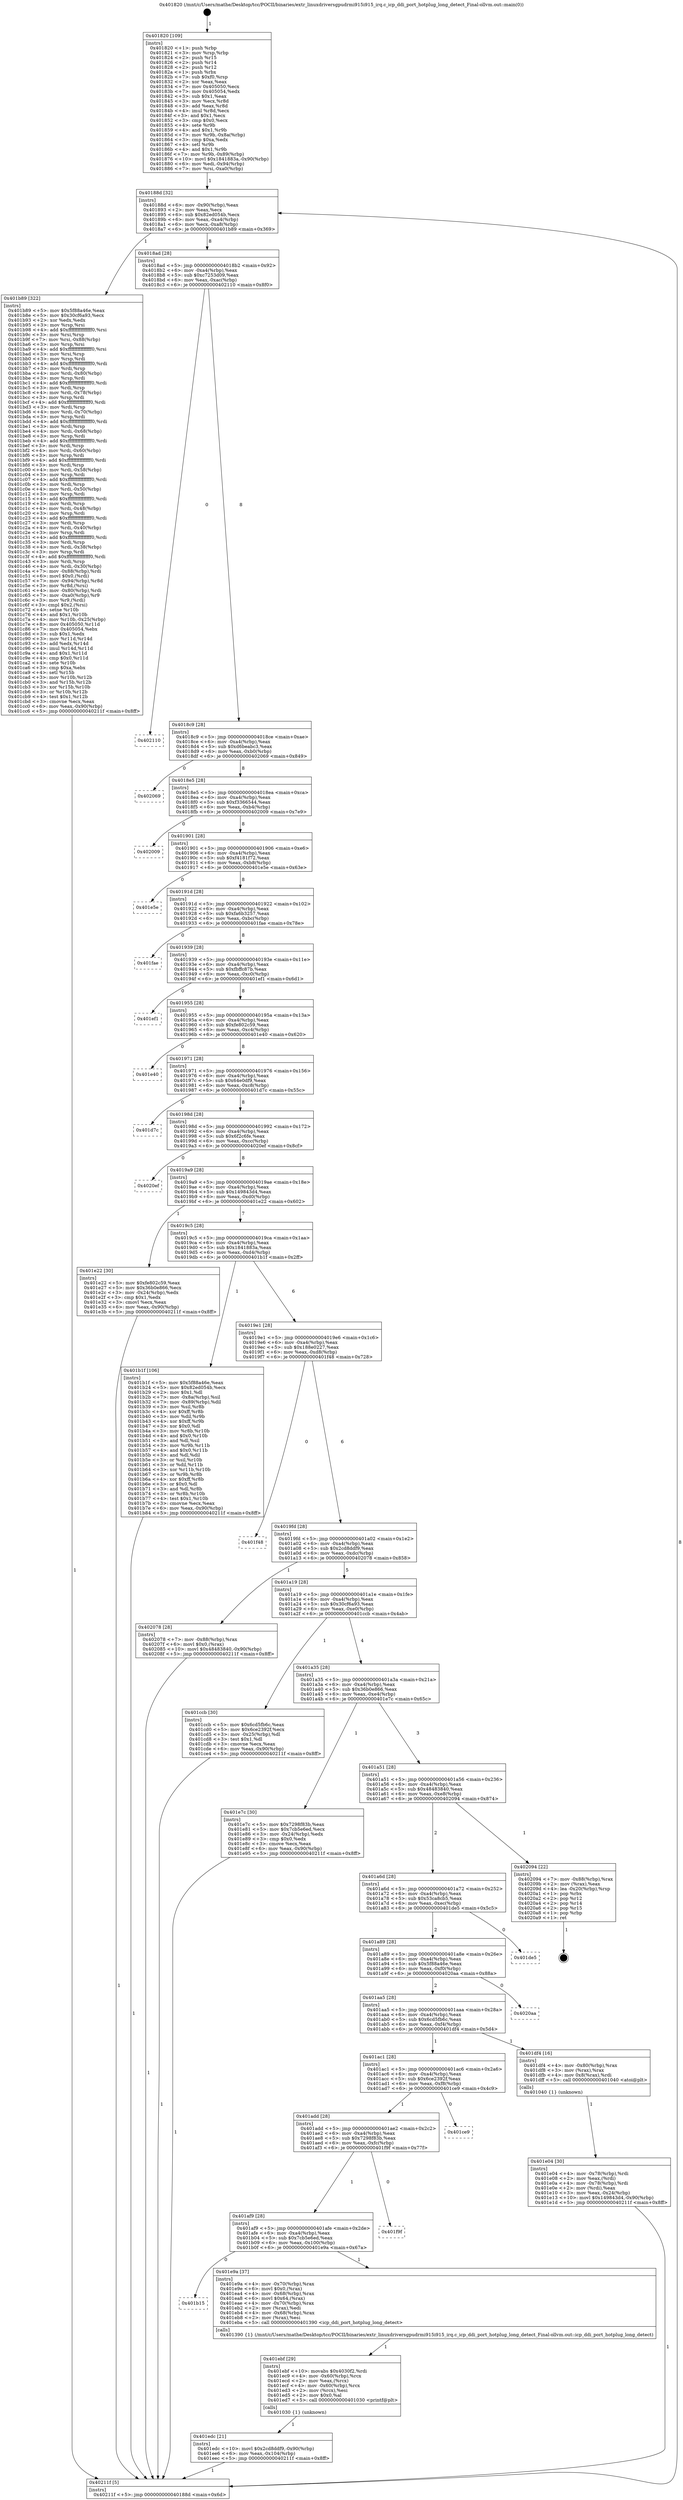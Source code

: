 digraph "0x401820" {
  label = "0x401820 (/mnt/c/Users/mathe/Desktop/tcc/POCII/binaries/extr_linuxdriversgpudrmi915i915_irq.c_icp_ddi_port_hotplug_long_detect_Final-ollvm.out::main(0))"
  labelloc = "t"
  node[shape=record]

  Entry [label="",width=0.3,height=0.3,shape=circle,fillcolor=black,style=filled]
  "0x40188d" [label="{
     0x40188d [32]\l
     | [instrs]\l
     &nbsp;&nbsp;0x40188d \<+6\>: mov -0x90(%rbp),%eax\l
     &nbsp;&nbsp;0x401893 \<+2\>: mov %eax,%ecx\l
     &nbsp;&nbsp;0x401895 \<+6\>: sub $0x82ed054b,%ecx\l
     &nbsp;&nbsp;0x40189b \<+6\>: mov %eax,-0xa4(%rbp)\l
     &nbsp;&nbsp;0x4018a1 \<+6\>: mov %ecx,-0xa8(%rbp)\l
     &nbsp;&nbsp;0x4018a7 \<+6\>: je 0000000000401b89 \<main+0x369\>\l
  }"]
  "0x401b89" [label="{
     0x401b89 [322]\l
     | [instrs]\l
     &nbsp;&nbsp;0x401b89 \<+5\>: mov $0x5f88a46e,%eax\l
     &nbsp;&nbsp;0x401b8e \<+5\>: mov $0x30cf6a93,%ecx\l
     &nbsp;&nbsp;0x401b93 \<+2\>: xor %edx,%edx\l
     &nbsp;&nbsp;0x401b95 \<+3\>: mov %rsp,%rsi\l
     &nbsp;&nbsp;0x401b98 \<+4\>: add $0xfffffffffffffff0,%rsi\l
     &nbsp;&nbsp;0x401b9c \<+3\>: mov %rsi,%rsp\l
     &nbsp;&nbsp;0x401b9f \<+7\>: mov %rsi,-0x88(%rbp)\l
     &nbsp;&nbsp;0x401ba6 \<+3\>: mov %rsp,%rsi\l
     &nbsp;&nbsp;0x401ba9 \<+4\>: add $0xfffffffffffffff0,%rsi\l
     &nbsp;&nbsp;0x401bad \<+3\>: mov %rsi,%rsp\l
     &nbsp;&nbsp;0x401bb0 \<+3\>: mov %rsp,%rdi\l
     &nbsp;&nbsp;0x401bb3 \<+4\>: add $0xfffffffffffffff0,%rdi\l
     &nbsp;&nbsp;0x401bb7 \<+3\>: mov %rdi,%rsp\l
     &nbsp;&nbsp;0x401bba \<+4\>: mov %rdi,-0x80(%rbp)\l
     &nbsp;&nbsp;0x401bbe \<+3\>: mov %rsp,%rdi\l
     &nbsp;&nbsp;0x401bc1 \<+4\>: add $0xfffffffffffffff0,%rdi\l
     &nbsp;&nbsp;0x401bc5 \<+3\>: mov %rdi,%rsp\l
     &nbsp;&nbsp;0x401bc8 \<+4\>: mov %rdi,-0x78(%rbp)\l
     &nbsp;&nbsp;0x401bcc \<+3\>: mov %rsp,%rdi\l
     &nbsp;&nbsp;0x401bcf \<+4\>: add $0xfffffffffffffff0,%rdi\l
     &nbsp;&nbsp;0x401bd3 \<+3\>: mov %rdi,%rsp\l
     &nbsp;&nbsp;0x401bd6 \<+4\>: mov %rdi,-0x70(%rbp)\l
     &nbsp;&nbsp;0x401bda \<+3\>: mov %rsp,%rdi\l
     &nbsp;&nbsp;0x401bdd \<+4\>: add $0xfffffffffffffff0,%rdi\l
     &nbsp;&nbsp;0x401be1 \<+3\>: mov %rdi,%rsp\l
     &nbsp;&nbsp;0x401be4 \<+4\>: mov %rdi,-0x68(%rbp)\l
     &nbsp;&nbsp;0x401be8 \<+3\>: mov %rsp,%rdi\l
     &nbsp;&nbsp;0x401beb \<+4\>: add $0xfffffffffffffff0,%rdi\l
     &nbsp;&nbsp;0x401bef \<+3\>: mov %rdi,%rsp\l
     &nbsp;&nbsp;0x401bf2 \<+4\>: mov %rdi,-0x60(%rbp)\l
     &nbsp;&nbsp;0x401bf6 \<+3\>: mov %rsp,%rdi\l
     &nbsp;&nbsp;0x401bf9 \<+4\>: add $0xfffffffffffffff0,%rdi\l
     &nbsp;&nbsp;0x401bfd \<+3\>: mov %rdi,%rsp\l
     &nbsp;&nbsp;0x401c00 \<+4\>: mov %rdi,-0x58(%rbp)\l
     &nbsp;&nbsp;0x401c04 \<+3\>: mov %rsp,%rdi\l
     &nbsp;&nbsp;0x401c07 \<+4\>: add $0xfffffffffffffff0,%rdi\l
     &nbsp;&nbsp;0x401c0b \<+3\>: mov %rdi,%rsp\l
     &nbsp;&nbsp;0x401c0e \<+4\>: mov %rdi,-0x50(%rbp)\l
     &nbsp;&nbsp;0x401c12 \<+3\>: mov %rsp,%rdi\l
     &nbsp;&nbsp;0x401c15 \<+4\>: add $0xfffffffffffffff0,%rdi\l
     &nbsp;&nbsp;0x401c19 \<+3\>: mov %rdi,%rsp\l
     &nbsp;&nbsp;0x401c1c \<+4\>: mov %rdi,-0x48(%rbp)\l
     &nbsp;&nbsp;0x401c20 \<+3\>: mov %rsp,%rdi\l
     &nbsp;&nbsp;0x401c23 \<+4\>: add $0xfffffffffffffff0,%rdi\l
     &nbsp;&nbsp;0x401c27 \<+3\>: mov %rdi,%rsp\l
     &nbsp;&nbsp;0x401c2a \<+4\>: mov %rdi,-0x40(%rbp)\l
     &nbsp;&nbsp;0x401c2e \<+3\>: mov %rsp,%rdi\l
     &nbsp;&nbsp;0x401c31 \<+4\>: add $0xfffffffffffffff0,%rdi\l
     &nbsp;&nbsp;0x401c35 \<+3\>: mov %rdi,%rsp\l
     &nbsp;&nbsp;0x401c38 \<+4\>: mov %rdi,-0x38(%rbp)\l
     &nbsp;&nbsp;0x401c3c \<+3\>: mov %rsp,%rdi\l
     &nbsp;&nbsp;0x401c3f \<+4\>: add $0xfffffffffffffff0,%rdi\l
     &nbsp;&nbsp;0x401c43 \<+3\>: mov %rdi,%rsp\l
     &nbsp;&nbsp;0x401c46 \<+4\>: mov %rdi,-0x30(%rbp)\l
     &nbsp;&nbsp;0x401c4a \<+7\>: mov -0x88(%rbp),%rdi\l
     &nbsp;&nbsp;0x401c51 \<+6\>: movl $0x0,(%rdi)\l
     &nbsp;&nbsp;0x401c57 \<+7\>: mov -0x94(%rbp),%r8d\l
     &nbsp;&nbsp;0x401c5e \<+3\>: mov %r8d,(%rsi)\l
     &nbsp;&nbsp;0x401c61 \<+4\>: mov -0x80(%rbp),%rdi\l
     &nbsp;&nbsp;0x401c65 \<+7\>: mov -0xa0(%rbp),%r9\l
     &nbsp;&nbsp;0x401c6c \<+3\>: mov %r9,(%rdi)\l
     &nbsp;&nbsp;0x401c6f \<+3\>: cmpl $0x2,(%rsi)\l
     &nbsp;&nbsp;0x401c72 \<+4\>: setne %r10b\l
     &nbsp;&nbsp;0x401c76 \<+4\>: and $0x1,%r10b\l
     &nbsp;&nbsp;0x401c7a \<+4\>: mov %r10b,-0x25(%rbp)\l
     &nbsp;&nbsp;0x401c7e \<+8\>: mov 0x405050,%r11d\l
     &nbsp;&nbsp;0x401c86 \<+7\>: mov 0x405054,%ebx\l
     &nbsp;&nbsp;0x401c8d \<+3\>: sub $0x1,%edx\l
     &nbsp;&nbsp;0x401c90 \<+3\>: mov %r11d,%r14d\l
     &nbsp;&nbsp;0x401c93 \<+3\>: add %edx,%r14d\l
     &nbsp;&nbsp;0x401c96 \<+4\>: imul %r14d,%r11d\l
     &nbsp;&nbsp;0x401c9a \<+4\>: and $0x1,%r11d\l
     &nbsp;&nbsp;0x401c9e \<+4\>: cmp $0x0,%r11d\l
     &nbsp;&nbsp;0x401ca2 \<+4\>: sete %r10b\l
     &nbsp;&nbsp;0x401ca6 \<+3\>: cmp $0xa,%ebx\l
     &nbsp;&nbsp;0x401ca9 \<+4\>: setl %r15b\l
     &nbsp;&nbsp;0x401cad \<+3\>: mov %r10b,%r12b\l
     &nbsp;&nbsp;0x401cb0 \<+3\>: and %r15b,%r12b\l
     &nbsp;&nbsp;0x401cb3 \<+3\>: xor %r15b,%r10b\l
     &nbsp;&nbsp;0x401cb6 \<+3\>: or %r10b,%r12b\l
     &nbsp;&nbsp;0x401cb9 \<+4\>: test $0x1,%r12b\l
     &nbsp;&nbsp;0x401cbd \<+3\>: cmovne %ecx,%eax\l
     &nbsp;&nbsp;0x401cc0 \<+6\>: mov %eax,-0x90(%rbp)\l
     &nbsp;&nbsp;0x401cc6 \<+5\>: jmp 000000000040211f \<main+0x8ff\>\l
  }"]
  "0x4018ad" [label="{
     0x4018ad [28]\l
     | [instrs]\l
     &nbsp;&nbsp;0x4018ad \<+5\>: jmp 00000000004018b2 \<main+0x92\>\l
     &nbsp;&nbsp;0x4018b2 \<+6\>: mov -0xa4(%rbp),%eax\l
     &nbsp;&nbsp;0x4018b8 \<+5\>: sub $0xc7253d09,%eax\l
     &nbsp;&nbsp;0x4018bd \<+6\>: mov %eax,-0xac(%rbp)\l
     &nbsp;&nbsp;0x4018c3 \<+6\>: je 0000000000402110 \<main+0x8f0\>\l
  }"]
  Exit [label="",width=0.3,height=0.3,shape=circle,fillcolor=black,style=filled,peripheries=2]
  "0x402110" [label="{
     0x402110\l
  }", style=dashed]
  "0x4018c9" [label="{
     0x4018c9 [28]\l
     | [instrs]\l
     &nbsp;&nbsp;0x4018c9 \<+5\>: jmp 00000000004018ce \<main+0xae\>\l
     &nbsp;&nbsp;0x4018ce \<+6\>: mov -0xa4(%rbp),%eax\l
     &nbsp;&nbsp;0x4018d4 \<+5\>: sub $0xd6beabc3,%eax\l
     &nbsp;&nbsp;0x4018d9 \<+6\>: mov %eax,-0xb0(%rbp)\l
     &nbsp;&nbsp;0x4018df \<+6\>: je 0000000000402069 \<main+0x849\>\l
  }"]
  "0x401edc" [label="{
     0x401edc [21]\l
     | [instrs]\l
     &nbsp;&nbsp;0x401edc \<+10\>: movl $0x2cd8ddf9,-0x90(%rbp)\l
     &nbsp;&nbsp;0x401ee6 \<+6\>: mov %eax,-0x104(%rbp)\l
     &nbsp;&nbsp;0x401eec \<+5\>: jmp 000000000040211f \<main+0x8ff\>\l
  }"]
  "0x402069" [label="{
     0x402069\l
  }", style=dashed]
  "0x4018e5" [label="{
     0x4018e5 [28]\l
     | [instrs]\l
     &nbsp;&nbsp;0x4018e5 \<+5\>: jmp 00000000004018ea \<main+0xca\>\l
     &nbsp;&nbsp;0x4018ea \<+6\>: mov -0xa4(%rbp),%eax\l
     &nbsp;&nbsp;0x4018f0 \<+5\>: sub $0xf3366544,%eax\l
     &nbsp;&nbsp;0x4018f5 \<+6\>: mov %eax,-0xb4(%rbp)\l
     &nbsp;&nbsp;0x4018fb \<+6\>: je 0000000000402009 \<main+0x7e9\>\l
  }"]
  "0x401ebf" [label="{
     0x401ebf [29]\l
     | [instrs]\l
     &nbsp;&nbsp;0x401ebf \<+10\>: movabs $0x4030f2,%rdi\l
     &nbsp;&nbsp;0x401ec9 \<+4\>: mov -0x60(%rbp),%rcx\l
     &nbsp;&nbsp;0x401ecd \<+2\>: mov %eax,(%rcx)\l
     &nbsp;&nbsp;0x401ecf \<+4\>: mov -0x60(%rbp),%rcx\l
     &nbsp;&nbsp;0x401ed3 \<+2\>: mov (%rcx),%esi\l
     &nbsp;&nbsp;0x401ed5 \<+2\>: mov $0x0,%al\l
     &nbsp;&nbsp;0x401ed7 \<+5\>: call 0000000000401030 \<printf@plt\>\l
     | [calls]\l
     &nbsp;&nbsp;0x401030 \{1\} (unknown)\l
  }"]
  "0x402009" [label="{
     0x402009\l
  }", style=dashed]
  "0x401901" [label="{
     0x401901 [28]\l
     | [instrs]\l
     &nbsp;&nbsp;0x401901 \<+5\>: jmp 0000000000401906 \<main+0xe6\>\l
     &nbsp;&nbsp;0x401906 \<+6\>: mov -0xa4(%rbp),%eax\l
     &nbsp;&nbsp;0x40190c \<+5\>: sub $0xf4181f72,%eax\l
     &nbsp;&nbsp;0x401911 \<+6\>: mov %eax,-0xb8(%rbp)\l
     &nbsp;&nbsp;0x401917 \<+6\>: je 0000000000401e5e \<main+0x63e\>\l
  }"]
  "0x401b15" [label="{
     0x401b15\l
  }", style=dashed]
  "0x401e5e" [label="{
     0x401e5e\l
  }", style=dashed]
  "0x40191d" [label="{
     0x40191d [28]\l
     | [instrs]\l
     &nbsp;&nbsp;0x40191d \<+5\>: jmp 0000000000401922 \<main+0x102\>\l
     &nbsp;&nbsp;0x401922 \<+6\>: mov -0xa4(%rbp),%eax\l
     &nbsp;&nbsp;0x401928 \<+5\>: sub $0xfa6b3257,%eax\l
     &nbsp;&nbsp;0x40192d \<+6\>: mov %eax,-0xbc(%rbp)\l
     &nbsp;&nbsp;0x401933 \<+6\>: je 0000000000401fae \<main+0x78e\>\l
  }"]
  "0x401e9a" [label="{
     0x401e9a [37]\l
     | [instrs]\l
     &nbsp;&nbsp;0x401e9a \<+4\>: mov -0x70(%rbp),%rax\l
     &nbsp;&nbsp;0x401e9e \<+6\>: movl $0x0,(%rax)\l
     &nbsp;&nbsp;0x401ea4 \<+4\>: mov -0x68(%rbp),%rax\l
     &nbsp;&nbsp;0x401ea8 \<+6\>: movl $0x64,(%rax)\l
     &nbsp;&nbsp;0x401eae \<+4\>: mov -0x70(%rbp),%rax\l
     &nbsp;&nbsp;0x401eb2 \<+2\>: mov (%rax),%edi\l
     &nbsp;&nbsp;0x401eb4 \<+4\>: mov -0x68(%rbp),%rax\l
     &nbsp;&nbsp;0x401eb8 \<+2\>: mov (%rax),%esi\l
     &nbsp;&nbsp;0x401eba \<+5\>: call 0000000000401390 \<icp_ddi_port_hotplug_long_detect\>\l
     | [calls]\l
     &nbsp;&nbsp;0x401390 \{1\} (/mnt/c/Users/mathe/Desktop/tcc/POCII/binaries/extr_linuxdriversgpudrmi915i915_irq.c_icp_ddi_port_hotplug_long_detect_Final-ollvm.out::icp_ddi_port_hotplug_long_detect)\l
  }"]
  "0x401fae" [label="{
     0x401fae\l
  }", style=dashed]
  "0x401939" [label="{
     0x401939 [28]\l
     | [instrs]\l
     &nbsp;&nbsp;0x401939 \<+5\>: jmp 000000000040193e \<main+0x11e\>\l
     &nbsp;&nbsp;0x40193e \<+6\>: mov -0xa4(%rbp),%eax\l
     &nbsp;&nbsp;0x401944 \<+5\>: sub $0xfbffc87b,%eax\l
     &nbsp;&nbsp;0x401949 \<+6\>: mov %eax,-0xc0(%rbp)\l
     &nbsp;&nbsp;0x40194f \<+6\>: je 0000000000401ef1 \<main+0x6d1\>\l
  }"]
  "0x401af9" [label="{
     0x401af9 [28]\l
     | [instrs]\l
     &nbsp;&nbsp;0x401af9 \<+5\>: jmp 0000000000401afe \<main+0x2de\>\l
     &nbsp;&nbsp;0x401afe \<+6\>: mov -0xa4(%rbp),%eax\l
     &nbsp;&nbsp;0x401b04 \<+5\>: sub $0x7cb5e6ed,%eax\l
     &nbsp;&nbsp;0x401b09 \<+6\>: mov %eax,-0x100(%rbp)\l
     &nbsp;&nbsp;0x401b0f \<+6\>: je 0000000000401e9a \<main+0x67a\>\l
  }"]
  "0x401ef1" [label="{
     0x401ef1\l
  }", style=dashed]
  "0x401955" [label="{
     0x401955 [28]\l
     | [instrs]\l
     &nbsp;&nbsp;0x401955 \<+5\>: jmp 000000000040195a \<main+0x13a\>\l
     &nbsp;&nbsp;0x40195a \<+6\>: mov -0xa4(%rbp),%eax\l
     &nbsp;&nbsp;0x401960 \<+5\>: sub $0xfe802c59,%eax\l
     &nbsp;&nbsp;0x401965 \<+6\>: mov %eax,-0xc4(%rbp)\l
     &nbsp;&nbsp;0x40196b \<+6\>: je 0000000000401e40 \<main+0x620\>\l
  }"]
  "0x401f9f" [label="{
     0x401f9f\l
  }", style=dashed]
  "0x401e40" [label="{
     0x401e40\l
  }", style=dashed]
  "0x401971" [label="{
     0x401971 [28]\l
     | [instrs]\l
     &nbsp;&nbsp;0x401971 \<+5\>: jmp 0000000000401976 \<main+0x156\>\l
     &nbsp;&nbsp;0x401976 \<+6\>: mov -0xa4(%rbp),%eax\l
     &nbsp;&nbsp;0x40197c \<+5\>: sub $0x64e0df9,%eax\l
     &nbsp;&nbsp;0x401981 \<+6\>: mov %eax,-0xc8(%rbp)\l
     &nbsp;&nbsp;0x401987 \<+6\>: je 0000000000401d7c \<main+0x55c\>\l
  }"]
  "0x401add" [label="{
     0x401add [28]\l
     | [instrs]\l
     &nbsp;&nbsp;0x401add \<+5\>: jmp 0000000000401ae2 \<main+0x2c2\>\l
     &nbsp;&nbsp;0x401ae2 \<+6\>: mov -0xa4(%rbp),%eax\l
     &nbsp;&nbsp;0x401ae8 \<+5\>: sub $0x7298f83b,%eax\l
     &nbsp;&nbsp;0x401aed \<+6\>: mov %eax,-0xfc(%rbp)\l
     &nbsp;&nbsp;0x401af3 \<+6\>: je 0000000000401f9f \<main+0x77f\>\l
  }"]
  "0x401d7c" [label="{
     0x401d7c\l
  }", style=dashed]
  "0x40198d" [label="{
     0x40198d [28]\l
     | [instrs]\l
     &nbsp;&nbsp;0x40198d \<+5\>: jmp 0000000000401992 \<main+0x172\>\l
     &nbsp;&nbsp;0x401992 \<+6\>: mov -0xa4(%rbp),%eax\l
     &nbsp;&nbsp;0x401998 \<+5\>: sub $0x6f2c6fe,%eax\l
     &nbsp;&nbsp;0x40199d \<+6\>: mov %eax,-0xcc(%rbp)\l
     &nbsp;&nbsp;0x4019a3 \<+6\>: je 00000000004020ef \<main+0x8cf\>\l
  }"]
  "0x401ce9" [label="{
     0x401ce9\l
  }", style=dashed]
  "0x4020ef" [label="{
     0x4020ef\l
  }", style=dashed]
  "0x4019a9" [label="{
     0x4019a9 [28]\l
     | [instrs]\l
     &nbsp;&nbsp;0x4019a9 \<+5\>: jmp 00000000004019ae \<main+0x18e\>\l
     &nbsp;&nbsp;0x4019ae \<+6\>: mov -0xa4(%rbp),%eax\l
     &nbsp;&nbsp;0x4019b4 \<+5\>: sub $0x149843d4,%eax\l
     &nbsp;&nbsp;0x4019b9 \<+6\>: mov %eax,-0xd0(%rbp)\l
     &nbsp;&nbsp;0x4019bf \<+6\>: je 0000000000401e22 \<main+0x602\>\l
  }"]
  "0x401e04" [label="{
     0x401e04 [30]\l
     | [instrs]\l
     &nbsp;&nbsp;0x401e04 \<+4\>: mov -0x78(%rbp),%rdi\l
     &nbsp;&nbsp;0x401e08 \<+2\>: mov %eax,(%rdi)\l
     &nbsp;&nbsp;0x401e0a \<+4\>: mov -0x78(%rbp),%rdi\l
     &nbsp;&nbsp;0x401e0e \<+2\>: mov (%rdi),%eax\l
     &nbsp;&nbsp;0x401e10 \<+3\>: mov %eax,-0x24(%rbp)\l
     &nbsp;&nbsp;0x401e13 \<+10\>: movl $0x149843d4,-0x90(%rbp)\l
     &nbsp;&nbsp;0x401e1d \<+5\>: jmp 000000000040211f \<main+0x8ff\>\l
  }"]
  "0x401e22" [label="{
     0x401e22 [30]\l
     | [instrs]\l
     &nbsp;&nbsp;0x401e22 \<+5\>: mov $0xfe802c59,%eax\l
     &nbsp;&nbsp;0x401e27 \<+5\>: mov $0x36b0e866,%ecx\l
     &nbsp;&nbsp;0x401e2c \<+3\>: mov -0x24(%rbp),%edx\l
     &nbsp;&nbsp;0x401e2f \<+3\>: cmp $0x1,%edx\l
     &nbsp;&nbsp;0x401e32 \<+3\>: cmovl %ecx,%eax\l
     &nbsp;&nbsp;0x401e35 \<+6\>: mov %eax,-0x90(%rbp)\l
     &nbsp;&nbsp;0x401e3b \<+5\>: jmp 000000000040211f \<main+0x8ff\>\l
  }"]
  "0x4019c5" [label="{
     0x4019c5 [28]\l
     | [instrs]\l
     &nbsp;&nbsp;0x4019c5 \<+5\>: jmp 00000000004019ca \<main+0x1aa\>\l
     &nbsp;&nbsp;0x4019ca \<+6\>: mov -0xa4(%rbp),%eax\l
     &nbsp;&nbsp;0x4019d0 \<+5\>: sub $0x1841883a,%eax\l
     &nbsp;&nbsp;0x4019d5 \<+6\>: mov %eax,-0xd4(%rbp)\l
     &nbsp;&nbsp;0x4019db \<+6\>: je 0000000000401b1f \<main+0x2ff\>\l
  }"]
  "0x401ac1" [label="{
     0x401ac1 [28]\l
     | [instrs]\l
     &nbsp;&nbsp;0x401ac1 \<+5\>: jmp 0000000000401ac6 \<main+0x2a6\>\l
     &nbsp;&nbsp;0x401ac6 \<+6\>: mov -0xa4(%rbp),%eax\l
     &nbsp;&nbsp;0x401acc \<+5\>: sub $0x6ce2392f,%eax\l
     &nbsp;&nbsp;0x401ad1 \<+6\>: mov %eax,-0xf8(%rbp)\l
     &nbsp;&nbsp;0x401ad7 \<+6\>: je 0000000000401ce9 \<main+0x4c9\>\l
  }"]
  "0x401b1f" [label="{
     0x401b1f [106]\l
     | [instrs]\l
     &nbsp;&nbsp;0x401b1f \<+5\>: mov $0x5f88a46e,%eax\l
     &nbsp;&nbsp;0x401b24 \<+5\>: mov $0x82ed054b,%ecx\l
     &nbsp;&nbsp;0x401b29 \<+2\>: mov $0x1,%dl\l
     &nbsp;&nbsp;0x401b2b \<+7\>: mov -0x8a(%rbp),%sil\l
     &nbsp;&nbsp;0x401b32 \<+7\>: mov -0x89(%rbp),%dil\l
     &nbsp;&nbsp;0x401b39 \<+3\>: mov %sil,%r8b\l
     &nbsp;&nbsp;0x401b3c \<+4\>: xor $0xff,%r8b\l
     &nbsp;&nbsp;0x401b40 \<+3\>: mov %dil,%r9b\l
     &nbsp;&nbsp;0x401b43 \<+4\>: xor $0xff,%r9b\l
     &nbsp;&nbsp;0x401b47 \<+3\>: xor $0x0,%dl\l
     &nbsp;&nbsp;0x401b4a \<+3\>: mov %r8b,%r10b\l
     &nbsp;&nbsp;0x401b4d \<+4\>: and $0x0,%r10b\l
     &nbsp;&nbsp;0x401b51 \<+3\>: and %dl,%sil\l
     &nbsp;&nbsp;0x401b54 \<+3\>: mov %r9b,%r11b\l
     &nbsp;&nbsp;0x401b57 \<+4\>: and $0x0,%r11b\l
     &nbsp;&nbsp;0x401b5b \<+3\>: and %dl,%dil\l
     &nbsp;&nbsp;0x401b5e \<+3\>: or %sil,%r10b\l
     &nbsp;&nbsp;0x401b61 \<+3\>: or %dil,%r11b\l
     &nbsp;&nbsp;0x401b64 \<+3\>: xor %r11b,%r10b\l
     &nbsp;&nbsp;0x401b67 \<+3\>: or %r9b,%r8b\l
     &nbsp;&nbsp;0x401b6a \<+4\>: xor $0xff,%r8b\l
     &nbsp;&nbsp;0x401b6e \<+3\>: or $0x0,%dl\l
     &nbsp;&nbsp;0x401b71 \<+3\>: and %dl,%r8b\l
     &nbsp;&nbsp;0x401b74 \<+3\>: or %r8b,%r10b\l
     &nbsp;&nbsp;0x401b77 \<+4\>: test $0x1,%r10b\l
     &nbsp;&nbsp;0x401b7b \<+3\>: cmovne %ecx,%eax\l
     &nbsp;&nbsp;0x401b7e \<+6\>: mov %eax,-0x90(%rbp)\l
     &nbsp;&nbsp;0x401b84 \<+5\>: jmp 000000000040211f \<main+0x8ff\>\l
  }"]
  "0x4019e1" [label="{
     0x4019e1 [28]\l
     | [instrs]\l
     &nbsp;&nbsp;0x4019e1 \<+5\>: jmp 00000000004019e6 \<main+0x1c6\>\l
     &nbsp;&nbsp;0x4019e6 \<+6\>: mov -0xa4(%rbp),%eax\l
     &nbsp;&nbsp;0x4019ec \<+5\>: sub $0x188e0227,%eax\l
     &nbsp;&nbsp;0x4019f1 \<+6\>: mov %eax,-0xd8(%rbp)\l
     &nbsp;&nbsp;0x4019f7 \<+6\>: je 0000000000401f48 \<main+0x728\>\l
  }"]
  "0x40211f" [label="{
     0x40211f [5]\l
     | [instrs]\l
     &nbsp;&nbsp;0x40211f \<+5\>: jmp 000000000040188d \<main+0x6d\>\l
  }"]
  "0x401820" [label="{
     0x401820 [109]\l
     | [instrs]\l
     &nbsp;&nbsp;0x401820 \<+1\>: push %rbp\l
     &nbsp;&nbsp;0x401821 \<+3\>: mov %rsp,%rbp\l
     &nbsp;&nbsp;0x401824 \<+2\>: push %r15\l
     &nbsp;&nbsp;0x401826 \<+2\>: push %r14\l
     &nbsp;&nbsp;0x401828 \<+2\>: push %r12\l
     &nbsp;&nbsp;0x40182a \<+1\>: push %rbx\l
     &nbsp;&nbsp;0x40182b \<+7\>: sub $0xf0,%rsp\l
     &nbsp;&nbsp;0x401832 \<+2\>: xor %eax,%eax\l
     &nbsp;&nbsp;0x401834 \<+7\>: mov 0x405050,%ecx\l
     &nbsp;&nbsp;0x40183b \<+7\>: mov 0x405054,%edx\l
     &nbsp;&nbsp;0x401842 \<+3\>: sub $0x1,%eax\l
     &nbsp;&nbsp;0x401845 \<+3\>: mov %ecx,%r8d\l
     &nbsp;&nbsp;0x401848 \<+3\>: add %eax,%r8d\l
     &nbsp;&nbsp;0x40184b \<+4\>: imul %r8d,%ecx\l
     &nbsp;&nbsp;0x40184f \<+3\>: and $0x1,%ecx\l
     &nbsp;&nbsp;0x401852 \<+3\>: cmp $0x0,%ecx\l
     &nbsp;&nbsp;0x401855 \<+4\>: sete %r9b\l
     &nbsp;&nbsp;0x401859 \<+4\>: and $0x1,%r9b\l
     &nbsp;&nbsp;0x40185d \<+7\>: mov %r9b,-0x8a(%rbp)\l
     &nbsp;&nbsp;0x401864 \<+3\>: cmp $0xa,%edx\l
     &nbsp;&nbsp;0x401867 \<+4\>: setl %r9b\l
     &nbsp;&nbsp;0x40186b \<+4\>: and $0x1,%r9b\l
     &nbsp;&nbsp;0x40186f \<+7\>: mov %r9b,-0x89(%rbp)\l
     &nbsp;&nbsp;0x401876 \<+10\>: movl $0x1841883a,-0x90(%rbp)\l
     &nbsp;&nbsp;0x401880 \<+6\>: mov %edi,-0x94(%rbp)\l
     &nbsp;&nbsp;0x401886 \<+7\>: mov %rsi,-0xa0(%rbp)\l
  }"]
  "0x401df4" [label="{
     0x401df4 [16]\l
     | [instrs]\l
     &nbsp;&nbsp;0x401df4 \<+4\>: mov -0x80(%rbp),%rax\l
     &nbsp;&nbsp;0x401df8 \<+3\>: mov (%rax),%rax\l
     &nbsp;&nbsp;0x401dfb \<+4\>: mov 0x8(%rax),%rdi\l
     &nbsp;&nbsp;0x401dff \<+5\>: call 0000000000401040 \<atoi@plt\>\l
     | [calls]\l
     &nbsp;&nbsp;0x401040 \{1\} (unknown)\l
  }"]
  "0x401aa5" [label="{
     0x401aa5 [28]\l
     | [instrs]\l
     &nbsp;&nbsp;0x401aa5 \<+5\>: jmp 0000000000401aaa \<main+0x28a\>\l
     &nbsp;&nbsp;0x401aaa \<+6\>: mov -0xa4(%rbp),%eax\l
     &nbsp;&nbsp;0x401ab0 \<+5\>: sub $0x6cd5fb6c,%eax\l
     &nbsp;&nbsp;0x401ab5 \<+6\>: mov %eax,-0xf4(%rbp)\l
     &nbsp;&nbsp;0x401abb \<+6\>: je 0000000000401df4 \<main+0x5d4\>\l
  }"]
  "0x401f48" [label="{
     0x401f48\l
  }", style=dashed]
  "0x4019fd" [label="{
     0x4019fd [28]\l
     | [instrs]\l
     &nbsp;&nbsp;0x4019fd \<+5\>: jmp 0000000000401a02 \<main+0x1e2\>\l
     &nbsp;&nbsp;0x401a02 \<+6\>: mov -0xa4(%rbp),%eax\l
     &nbsp;&nbsp;0x401a08 \<+5\>: sub $0x2cd8ddf9,%eax\l
     &nbsp;&nbsp;0x401a0d \<+6\>: mov %eax,-0xdc(%rbp)\l
     &nbsp;&nbsp;0x401a13 \<+6\>: je 0000000000402078 \<main+0x858\>\l
  }"]
  "0x4020aa" [label="{
     0x4020aa\l
  }", style=dashed]
  "0x402078" [label="{
     0x402078 [28]\l
     | [instrs]\l
     &nbsp;&nbsp;0x402078 \<+7\>: mov -0x88(%rbp),%rax\l
     &nbsp;&nbsp;0x40207f \<+6\>: movl $0x0,(%rax)\l
     &nbsp;&nbsp;0x402085 \<+10\>: movl $0x48483840,-0x90(%rbp)\l
     &nbsp;&nbsp;0x40208f \<+5\>: jmp 000000000040211f \<main+0x8ff\>\l
  }"]
  "0x401a19" [label="{
     0x401a19 [28]\l
     | [instrs]\l
     &nbsp;&nbsp;0x401a19 \<+5\>: jmp 0000000000401a1e \<main+0x1fe\>\l
     &nbsp;&nbsp;0x401a1e \<+6\>: mov -0xa4(%rbp),%eax\l
     &nbsp;&nbsp;0x401a24 \<+5\>: sub $0x30cf6a93,%eax\l
     &nbsp;&nbsp;0x401a29 \<+6\>: mov %eax,-0xe0(%rbp)\l
     &nbsp;&nbsp;0x401a2f \<+6\>: je 0000000000401ccb \<main+0x4ab\>\l
  }"]
  "0x401a89" [label="{
     0x401a89 [28]\l
     | [instrs]\l
     &nbsp;&nbsp;0x401a89 \<+5\>: jmp 0000000000401a8e \<main+0x26e\>\l
     &nbsp;&nbsp;0x401a8e \<+6\>: mov -0xa4(%rbp),%eax\l
     &nbsp;&nbsp;0x401a94 \<+5\>: sub $0x5f88a46e,%eax\l
     &nbsp;&nbsp;0x401a99 \<+6\>: mov %eax,-0xf0(%rbp)\l
     &nbsp;&nbsp;0x401a9f \<+6\>: je 00000000004020aa \<main+0x88a\>\l
  }"]
  "0x401ccb" [label="{
     0x401ccb [30]\l
     | [instrs]\l
     &nbsp;&nbsp;0x401ccb \<+5\>: mov $0x6cd5fb6c,%eax\l
     &nbsp;&nbsp;0x401cd0 \<+5\>: mov $0x6ce2392f,%ecx\l
     &nbsp;&nbsp;0x401cd5 \<+3\>: mov -0x25(%rbp),%dl\l
     &nbsp;&nbsp;0x401cd8 \<+3\>: test $0x1,%dl\l
     &nbsp;&nbsp;0x401cdb \<+3\>: cmovne %ecx,%eax\l
     &nbsp;&nbsp;0x401cde \<+6\>: mov %eax,-0x90(%rbp)\l
     &nbsp;&nbsp;0x401ce4 \<+5\>: jmp 000000000040211f \<main+0x8ff\>\l
  }"]
  "0x401a35" [label="{
     0x401a35 [28]\l
     | [instrs]\l
     &nbsp;&nbsp;0x401a35 \<+5\>: jmp 0000000000401a3a \<main+0x21a\>\l
     &nbsp;&nbsp;0x401a3a \<+6\>: mov -0xa4(%rbp),%eax\l
     &nbsp;&nbsp;0x401a40 \<+5\>: sub $0x36b0e866,%eax\l
     &nbsp;&nbsp;0x401a45 \<+6\>: mov %eax,-0xe4(%rbp)\l
     &nbsp;&nbsp;0x401a4b \<+6\>: je 0000000000401e7c \<main+0x65c\>\l
  }"]
  "0x401de5" [label="{
     0x401de5\l
  }", style=dashed]
  "0x401e7c" [label="{
     0x401e7c [30]\l
     | [instrs]\l
     &nbsp;&nbsp;0x401e7c \<+5\>: mov $0x7298f83b,%eax\l
     &nbsp;&nbsp;0x401e81 \<+5\>: mov $0x7cb5e6ed,%ecx\l
     &nbsp;&nbsp;0x401e86 \<+3\>: mov -0x24(%rbp),%edx\l
     &nbsp;&nbsp;0x401e89 \<+3\>: cmp $0x0,%edx\l
     &nbsp;&nbsp;0x401e8c \<+3\>: cmove %ecx,%eax\l
     &nbsp;&nbsp;0x401e8f \<+6\>: mov %eax,-0x90(%rbp)\l
     &nbsp;&nbsp;0x401e95 \<+5\>: jmp 000000000040211f \<main+0x8ff\>\l
  }"]
  "0x401a51" [label="{
     0x401a51 [28]\l
     | [instrs]\l
     &nbsp;&nbsp;0x401a51 \<+5\>: jmp 0000000000401a56 \<main+0x236\>\l
     &nbsp;&nbsp;0x401a56 \<+6\>: mov -0xa4(%rbp),%eax\l
     &nbsp;&nbsp;0x401a5c \<+5\>: sub $0x48483840,%eax\l
     &nbsp;&nbsp;0x401a61 \<+6\>: mov %eax,-0xe8(%rbp)\l
     &nbsp;&nbsp;0x401a67 \<+6\>: je 0000000000402094 \<main+0x874\>\l
  }"]
  "0x401a6d" [label="{
     0x401a6d [28]\l
     | [instrs]\l
     &nbsp;&nbsp;0x401a6d \<+5\>: jmp 0000000000401a72 \<main+0x252\>\l
     &nbsp;&nbsp;0x401a72 \<+6\>: mov -0xa4(%rbp),%eax\l
     &nbsp;&nbsp;0x401a78 \<+5\>: sub $0x53ca8cb5,%eax\l
     &nbsp;&nbsp;0x401a7d \<+6\>: mov %eax,-0xec(%rbp)\l
     &nbsp;&nbsp;0x401a83 \<+6\>: je 0000000000401de5 \<main+0x5c5\>\l
  }"]
  "0x402094" [label="{
     0x402094 [22]\l
     | [instrs]\l
     &nbsp;&nbsp;0x402094 \<+7\>: mov -0x88(%rbp),%rax\l
     &nbsp;&nbsp;0x40209b \<+2\>: mov (%rax),%eax\l
     &nbsp;&nbsp;0x40209d \<+4\>: lea -0x20(%rbp),%rsp\l
     &nbsp;&nbsp;0x4020a1 \<+1\>: pop %rbx\l
     &nbsp;&nbsp;0x4020a2 \<+2\>: pop %r12\l
     &nbsp;&nbsp;0x4020a4 \<+2\>: pop %r14\l
     &nbsp;&nbsp;0x4020a6 \<+2\>: pop %r15\l
     &nbsp;&nbsp;0x4020a8 \<+1\>: pop %rbp\l
     &nbsp;&nbsp;0x4020a9 \<+1\>: ret\l
  }"]
  Entry -> "0x401820" [label=" 1"]
  "0x40188d" -> "0x401b89" [label=" 1"]
  "0x40188d" -> "0x4018ad" [label=" 8"]
  "0x402094" -> Exit [label=" 1"]
  "0x4018ad" -> "0x402110" [label=" 0"]
  "0x4018ad" -> "0x4018c9" [label=" 8"]
  "0x402078" -> "0x40211f" [label=" 1"]
  "0x4018c9" -> "0x402069" [label=" 0"]
  "0x4018c9" -> "0x4018e5" [label=" 8"]
  "0x401edc" -> "0x40211f" [label=" 1"]
  "0x4018e5" -> "0x402009" [label=" 0"]
  "0x4018e5" -> "0x401901" [label=" 8"]
  "0x401ebf" -> "0x401edc" [label=" 1"]
  "0x401901" -> "0x401e5e" [label=" 0"]
  "0x401901" -> "0x40191d" [label=" 8"]
  "0x401e9a" -> "0x401ebf" [label=" 1"]
  "0x40191d" -> "0x401fae" [label=" 0"]
  "0x40191d" -> "0x401939" [label=" 8"]
  "0x401af9" -> "0x401b15" [label=" 0"]
  "0x401939" -> "0x401ef1" [label=" 0"]
  "0x401939" -> "0x401955" [label=" 8"]
  "0x401af9" -> "0x401e9a" [label=" 1"]
  "0x401955" -> "0x401e40" [label=" 0"]
  "0x401955" -> "0x401971" [label=" 8"]
  "0x401add" -> "0x401af9" [label=" 1"]
  "0x401971" -> "0x401d7c" [label=" 0"]
  "0x401971" -> "0x40198d" [label=" 8"]
  "0x401add" -> "0x401f9f" [label=" 0"]
  "0x40198d" -> "0x4020ef" [label=" 0"]
  "0x40198d" -> "0x4019a9" [label=" 8"]
  "0x401ac1" -> "0x401add" [label=" 1"]
  "0x4019a9" -> "0x401e22" [label=" 1"]
  "0x4019a9" -> "0x4019c5" [label=" 7"]
  "0x401ac1" -> "0x401ce9" [label=" 0"]
  "0x4019c5" -> "0x401b1f" [label=" 1"]
  "0x4019c5" -> "0x4019e1" [label=" 6"]
  "0x401b1f" -> "0x40211f" [label=" 1"]
  "0x401820" -> "0x40188d" [label=" 1"]
  "0x40211f" -> "0x40188d" [label=" 8"]
  "0x401e7c" -> "0x40211f" [label=" 1"]
  "0x401b89" -> "0x40211f" [label=" 1"]
  "0x401e22" -> "0x40211f" [label=" 1"]
  "0x4019e1" -> "0x401f48" [label=" 0"]
  "0x4019e1" -> "0x4019fd" [label=" 6"]
  "0x401df4" -> "0x401e04" [label=" 1"]
  "0x4019fd" -> "0x402078" [label=" 1"]
  "0x4019fd" -> "0x401a19" [label=" 5"]
  "0x401aa5" -> "0x401ac1" [label=" 1"]
  "0x401a19" -> "0x401ccb" [label=" 1"]
  "0x401a19" -> "0x401a35" [label=" 4"]
  "0x401ccb" -> "0x40211f" [label=" 1"]
  "0x401e04" -> "0x40211f" [label=" 1"]
  "0x401a35" -> "0x401e7c" [label=" 1"]
  "0x401a35" -> "0x401a51" [label=" 3"]
  "0x401a89" -> "0x401aa5" [label=" 2"]
  "0x401a51" -> "0x402094" [label=" 1"]
  "0x401a51" -> "0x401a6d" [label=" 2"]
  "0x401a89" -> "0x4020aa" [label=" 0"]
  "0x401a6d" -> "0x401de5" [label=" 0"]
  "0x401a6d" -> "0x401a89" [label=" 2"]
  "0x401aa5" -> "0x401df4" [label=" 1"]
}
